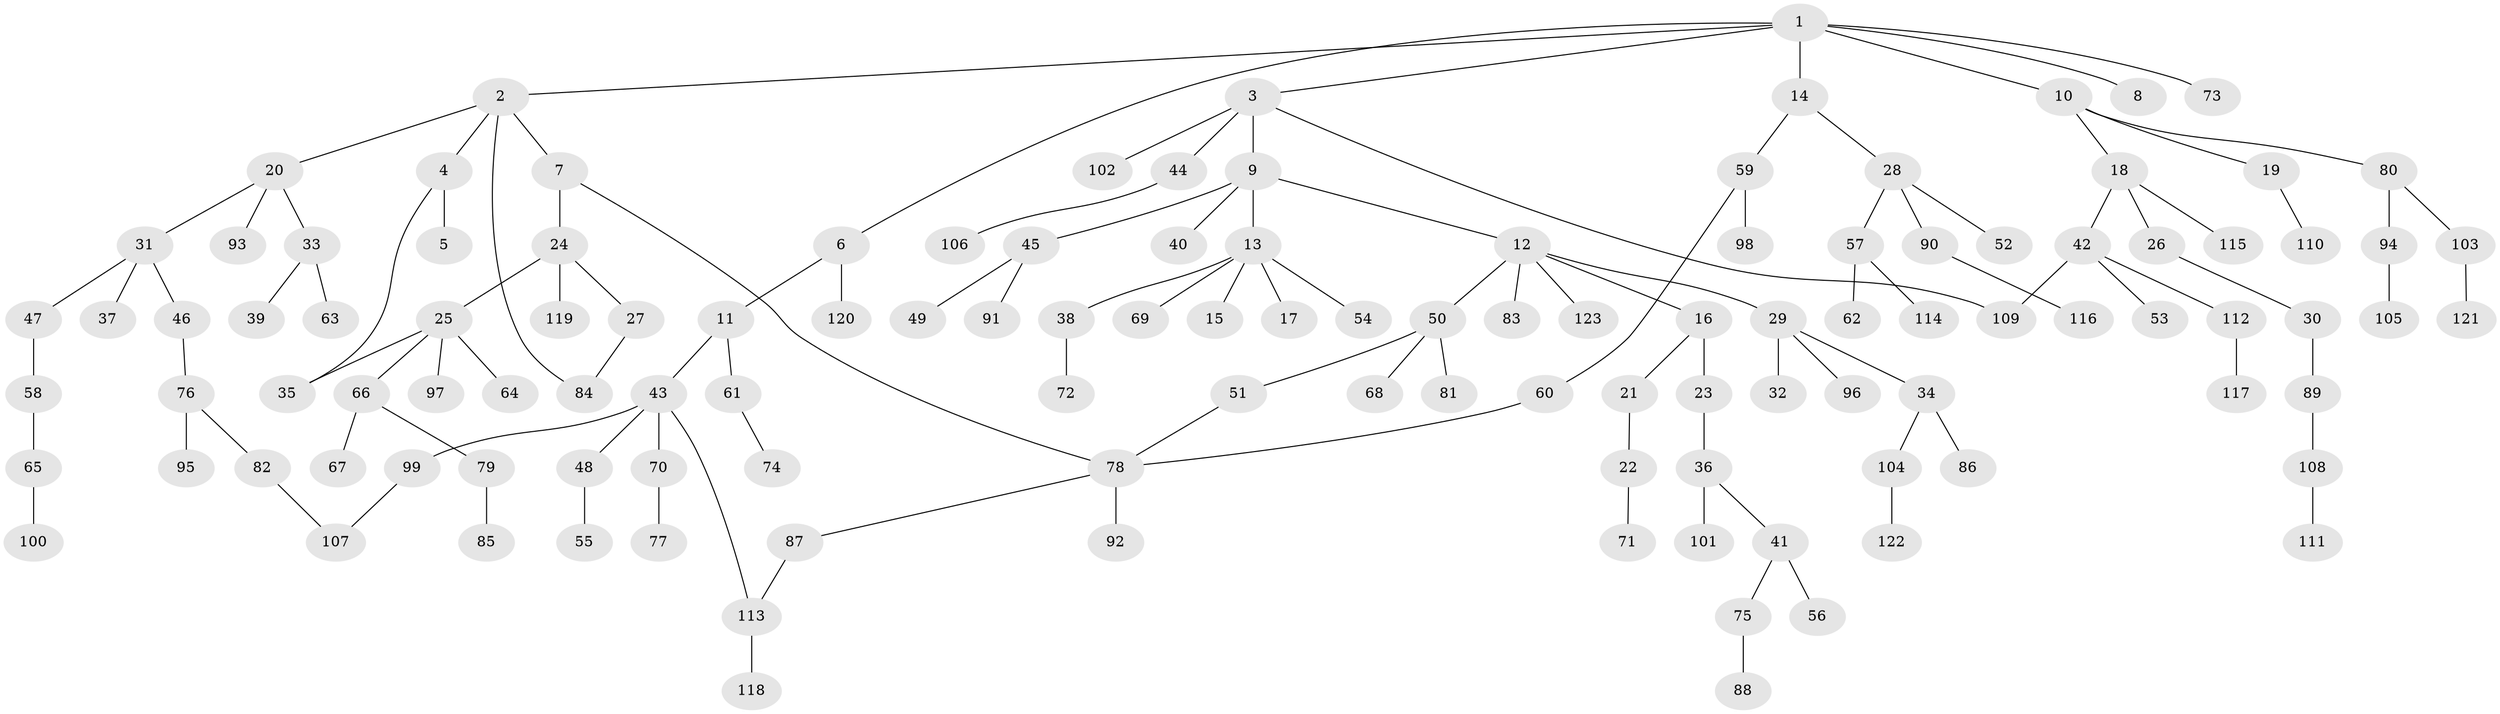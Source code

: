 // Generated by graph-tools (version 1.1) at 2025/49/03/09/25 03:49:20]
// undirected, 123 vertices, 129 edges
graph export_dot {
graph [start="1"]
  node [color=gray90,style=filled];
  1;
  2;
  3;
  4;
  5;
  6;
  7;
  8;
  9;
  10;
  11;
  12;
  13;
  14;
  15;
  16;
  17;
  18;
  19;
  20;
  21;
  22;
  23;
  24;
  25;
  26;
  27;
  28;
  29;
  30;
  31;
  32;
  33;
  34;
  35;
  36;
  37;
  38;
  39;
  40;
  41;
  42;
  43;
  44;
  45;
  46;
  47;
  48;
  49;
  50;
  51;
  52;
  53;
  54;
  55;
  56;
  57;
  58;
  59;
  60;
  61;
  62;
  63;
  64;
  65;
  66;
  67;
  68;
  69;
  70;
  71;
  72;
  73;
  74;
  75;
  76;
  77;
  78;
  79;
  80;
  81;
  82;
  83;
  84;
  85;
  86;
  87;
  88;
  89;
  90;
  91;
  92;
  93;
  94;
  95;
  96;
  97;
  98;
  99;
  100;
  101;
  102;
  103;
  104;
  105;
  106;
  107;
  108;
  109;
  110;
  111;
  112;
  113;
  114;
  115;
  116;
  117;
  118;
  119;
  120;
  121;
  122;
  123;
  1 -- 2;
  1 -- 3;
  1 -- 6;
  1 -- 8;
  1 -- 10;
  1 -- 14;
  1 -- 73;
  2 -- 4;
  2 -- 7;
  2 -- 20;
  2 -- 84;
  3 -- 9;
  3 -- 44;
  3 -- 102;
  3 -- 109;
  4 -- 5;
  4 -- 35;
  6 -- 11;
  6 -- 120;
  7 -- 24;
  7 -- 78;
  9 -- 12;
  9 -- 13;
  9 -- 40;
  9 -- 45;
  10 -- 18;
  10 -- 19;
  10 -- 80;
  11 -- 43;
  11 -- 61;
  12 -- 16;
  12 -- 29;
  12 -- 50;
  12 -- 83;
  12 -- 123;
  13 -- 15;
  13 -- 17;
  13 -- 38;
  13 -- 54;
  13 -- 69;
  14 -- 28;
  14 -- 59;
  16 -- 21;
  16 -- 23;
  18 -- 26;
  18 -- 42;
  18 -- 115;
  19 -- 110;
  20 -- 31;
  20 -- 33;
  20 -- 93;
  21 -- 22;
  22 -- 71;
  23 -- 36;
  24 -- 25;
  24 -- 27;
  24 -- 119;
  25 -- 35;
  25 -- 64;
  25 -- 66;
  25 -- 97;
  26 -- 30;
  27 -- 84;
  28 -- 52;
  28 -- 57;
  28 -- 90;
  29 -- 32;
  29 -- 34;
  29 -- 96;
  30 -- 89;
  31 -- 37;
  31 -- 46;
  31 -- 47;
  33 -- 39;
  33 -- 63;
  34 -- 86;
  34 -- 104;
  36 -- 41;
  36 -- 101;
  38 -- 72;
  41 -- 56;
  41 -- 75;
  42 -- 53;
  42 -- 109;
  42 -- 112;
  43 -- 48;
  43 -- 70;
  43 -- 99;
  43 -- 113;
  44 -- 106;
  45 -- 49;
  45 -- 91;
  46 -- 76;
  47 -- 58;
  48 -- 55;
  50 -- 51;
  50 -- 68;
  50 -- 81;
  51 -- 78;
  57 -- 62;
  57 -- 114;
  58 -- 65;
  59 -- 60;
  59 -- 98;
  60 -- 78;
  61 -- 74;
  65 -- 100;
  66 -- 67;
  66 -- 79;
  70 -- 77;
  75 -- 88;
  76 -- 82;
  76 -- 95;
  78 -- 87;
  78 -- 92;
  79 -- 85;
  80 -- 94;
  80 -- 103;
  82 -- 107;
  87 -- 113;
  89 -- 108;
  90 -- 116;
  94 -- 105;
  99 -- 107;
  103 -- 121;
  104 -- 122;
  108 -- 111;
  112 -- 117;
  113 -- 118;
}
